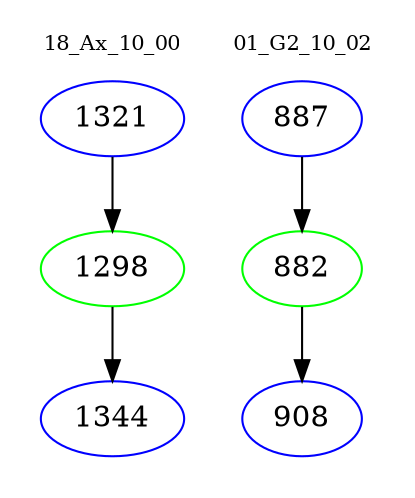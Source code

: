 digraph{
subgraph cluster_0 {
color = white
label = "18_Ax_10_00";
fontsize=10;
T0_1321 [label="1321", color="blue"]
T0_1321 -> T0_1298 [color="black"]
T0_1298 [label="1298", color="green"]
T0_1298 -> T0_1344 [color="black"]
T0_1344 [label="1344", color="blue"]
}
subgraph cluster_1 {
color = white
label = "01_G2_10_02";
fontsize=10;
T1_887 [label="887", color="blue"]
T1_887 -> T1_882 [color="black"]
T1_882 [label="882", color="green"]
T1_882 -> T1_908 [color="black"]
T1_908 [label="908", color="blue"]
}
}
